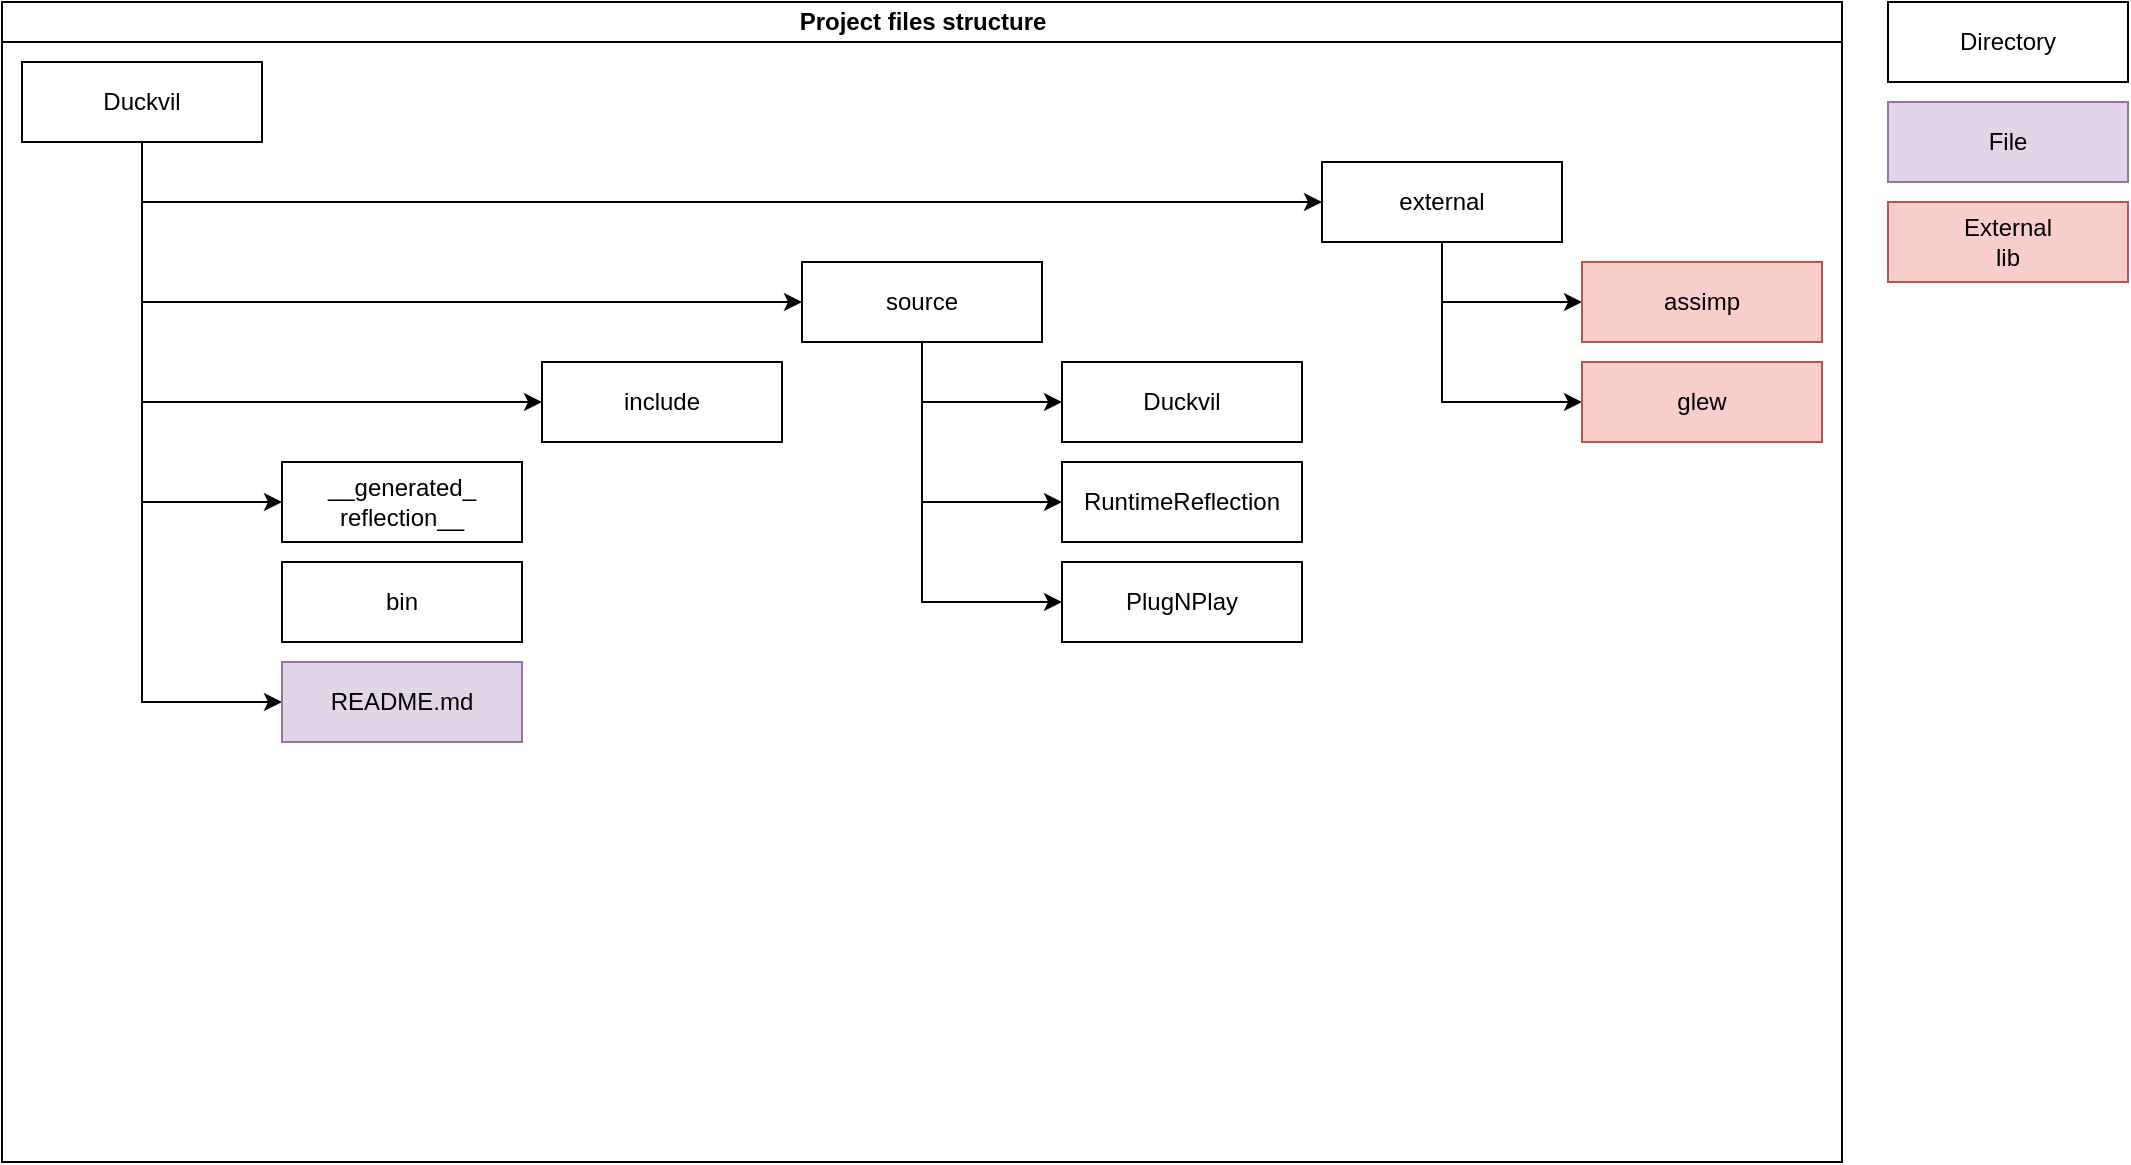 <mxfile version="13.6.8" type="github"><diagram id="ULhpWxFNTIIWzPGshfsr" name="Page-1"><mxGraphModel dx="1695" dy="479" grid="1" gridSize="10" guides="1" tooltips="1" connect="1" arrows="1" fold="1" page="1" pageScale="1" pageWidth="827" pageHeight="1169" math="0" shadow="0"><root><mxCell id="0"/><mxCell id="1" parent="0"/><mxCell id="LlnX-2IG8yPzgnpLX-u9-1" value="Project files structure" style="swimlane;html=1;startSize=20;horizontal=1;containerType=tree;" vertex="1" parent="1"><mxGeometry x="-93" y="20" width="920" height="580" as="geometry"/></mxCell><mxCell id="LlnX-2IG8yPzgnpLX-u9-8" style="edgeStyle=orthogonalEdgeStyle;rounded=0;orthogonalLoop=1;jettySize=auto;html=1;exitX=0.5;exitY=1;exitDx=0;exitDy=0;entryX=0;entryY=0.5;entryDx=0;entryDy=0;" edge="1" parent="LlnX-2IG8yPzgnpLX-u9-1" source="LlnX-2IG8yPzgnpLX-u9-3" target="LlnX-2IG8yPzgnpLX-u9-6"><mxGeometry relative="1" as="geometry"/></mxCell><mxCell id="LlnX-2IG8yPzgnpLX-u9-9" style="edgeStyle=orthogonalEdgeStyle;rounded=0;orthogonalLoop=1;jettySize=auto;html=1;exitX=0.5;exitY=1;exitDx=0;exitDy=0;entryX=0;entryY=0.5;entryDx=0;entryDy=0;" edge="1" parent="LlnX-2IG8yPzgnpLX-u9-1" source="LlnX-2IG8yPzgnpLX-u9-3" target="LlnX-2IG8yPzgnpLX-u9-4"><mxGeometry relative="1" as="geometry"/></mxCell><mxCell id="LlnX-2IG8yPzgnpLX-u9-12" style="edgeStyle=orthogonalEdgeStyle;rounded=0;orthogonalLoop=1;jettySize=auto;html=1;exitX=0.5;exitY=1;exitDx=0;exitDy=0;entryX=0;entryY=0.5;entryDx=0;entryDy=0;" edge="1" parent="LlnX-2IG8yPzgnpLX-u9-1" source="LlnX-2IG8yPzgnpLX-u9-3" target="LlnX-2IG8yPzgnpLX-u9-10"><mxGeometry relative="1" as="geometry"/></mxCell><mxCell id="LlnX-2IG8yPzgnpLX-u9-13" style="edgeStyle=orthogonalEdgeStyle;rounded=0;orthogonalLoop=1;jettySize=auto;html=1;exitX=0.5;exitY=1;exitDx=0;exitDy=0;entryX=0;entryY=0.5;entryDx=0;entryDy=0;" edge="1" parent="LlnX-2IG8yPzgnpLX-u9-1" source="LlnX-2IG8yPzgnpLX-u9-3" target="LlnX-2IG8yPzgnpLX-u9-11"><mxGeometry relative="1" as="geometry"/></mxCell><mxCell id="LlnX-2IG8yPzgnpLX-u9-33" style="edgeStyle=orthogonalEdgeStyle;rounded=0;orthogonalLoop=1;jettySize=auto;html=1;exitX=0.5;exitY=1;exitDx=0;exitDy=0;entryX=0;entryY=0.5;entryDx=0;entryDy=0;" edge="1" parent="LlnX-2IG8yPzgnpLX-u9-1" source="LlnX-2IG8yPzgnpLX-u9-3" target="LlnX-2IG8yPzgnpLX-u9-32"><mxGeometry relative="1" as="geometry"/></mxCell><mxCell id="LlnX-2IG8yPzgnpLX-u9-3" value="Duckvil" style="whiteSpace=wrap;html=1;treeFolding=1;treeMoving=1;newEdgeStyle={&quot;edgeStyle&quot;:&quot;elbowEdgeStyle&quot;,&quot;startArrow&quot;:&quot;none&quot;,&quot;endArrow&quot;:&quot;none&quot;};" vertex="1" parent="LlnX-2IG8yPzgnpLX-u9-1"><mxGeometry x="10" y="30" width="120" height="40" as="geometry"/></mxCell><mxCell id="LlnX-2IG8yPzgnpLX-u9-4" value="README.md" style="whiteSpace=wrap;html=1;treeFolding=1;treeMoving=1;newEdgeStyle={&quot;edgeStyle&quot;:&quot;elbowEdgeStyle&quot;,&quot;startArrow&quot;:&quot;none&quot;,&quot;endArrow&quot;:&quot;none&quot;};fillColor=#e1d5e7;strokeColor=#9673a6;" vertex="1" parent="LlnX-2IG8yPzgnpLX-u9-1"><mxGeometry x="140" y="330" width="120" height="40" as="geometry"/></mxCell><mxCell id="LlnX-2IG8yPzgnpLX-u9-24" style="edgeStyle=orthogonalEdgeStyle;rounded=0;orthogonalLoop=1;jettySize=auto;html=1;exitX=0.5;exitY=1;exitDx=0;exitDy=0;entryX=0;entryY=0.5;entryDx=0;entryDy=0;" edge="1" parent="LlnX-2IG8yPzgnpLX-u9-1" source="LlnX-2IG8yPzgnpLX-u9-6" target="LlnX-2IG8yPzgnpLX-u9-14"><mxGeometry relative="1" as="geometry"/></mxCell><mxCell id="LlnX-2IG8yPzgnpLX-u9-26" style="edgeStyle=orthogonalEdgeStyle;rounded=0;orthogonalLoop=1;jettySize=auto;html=1;exitX=0.5;exitY=1;exitDx=0;exitDy=0;entryX=0;entryY=0.5;entryDx=0;entryDy=0;" edge="1" parent="LlnX-2IG8yPzgnpLX-u9-1" source="LlnX-2IG8yPzgnpLX-u9-6" target="LlnX-2IG8yPzgnpLX-u9-25"><mxGeometry relative="1" as="geometry"/></mxCell><mxCell id="LlnX-2IG8yPzgnpLX-u9-6" value="external" style="whiteSpace=wrap;html=1;treeFolding=1;treeMoving=1;newEdgeStyle={&quot;edgeStyle&quot;:&quot;elbowEdgeStyle&quot;,&quot;startArrow&quot;:&quot;none&quot;,&quot;endArrow&quot;:&quot;none&quot;};" vertex="1" parent="LlnX-2IG8yPzgnpLX-u9-1"><mxGeometry x="660" y="80" width="120" height="40" as="geometry"/></mxCell><mxCell id="LlnX-2IG8yPzgnpLX-u9-27" style="edgeStyle=orthogonalEdgeStyle;rounded=0;orthogonalLoop=1;jettySize=auto;html=1;exitX=0.5;exitY=1;exitDx=0;exitDy=0;entryX=0;entryY=0.5;entryDx=0;entryDy=0;" edge="1" parent="LlnX-2IG8yPzgnpLX-u9-1" source="LlnX-2IG8yPzgnpLX-u9-10" target="LlnX-2IG8yPzgnpLX-u9-22"><mxGeometry relative="1" as="geometry"/></mxCell><mxCell id="LlnX-2IG8yPzgnpLX-u9-29" style="edgeStyle=orthogonalEdgeStyle;rounded=0;orthogonalLoop=1;jettySize=auto;html=1;exitX=0.5;exitY=1;exitDx=0;exitDy=0;entryX=0;entryY=0.5;entryDx=0;entryDy=0;" edge="1" parent="LlnX-2IG8yPzgnpLX-u9-1" source="LlnX-2IG8yPzgnpLX-u9-10" target="LlnX-2IG8yPzgnpLX-u9-28"><mxGeometry relative="1" as="geometry"/></mxCell><mxCell id="LlnX-2IG8yPzgnpLX-u9-31" style="edgeStyle=orthogonalEdgeStyle;rounded=0;orthogonalLoop=1;jettySize=auto;html=1;exitX=0.5;exitY=1;exitDx=0;exitDy=0;entryX=0;entryY=0.5;entryDx=0;entryDy=0;" edge="1" parent="LlnX-2IG8yPzgnpLX-u9-1" source="LlnX-2IG8yPzgnpLX-u9-10" target="LlnX-2IG8yPzgnpLX-u9-30"><mxGeometry relative="1" as="geometry"/></mxCell><mxCell id="LlnX-2IG8yPzgnpLX-u9-10" value="source" style="whiteSpace=wrap;html=1;treeFolding=1;treeMoving=1;newEdgeStyle={&quot;edgeStyle&quot;:&quot;elbowEdgeStyle&quot;,&quot;startArrow&quot;:&quot;none&quot;,&quot;endArrow&quot;:&quot;none&quot;};" vertex="1" parent="LlnX-2IG8yPzgnpLX-u9-1"><mxGeometry x="400" y="130" width="120" height="40" as="geometry"/></mxCell><mxCell id="LlnX-2IG8yPzgnpLX-u9-11" value="include" style="whiteSpace=wrap;html=1;treeFolding=1;treeMoving=1;newEdgeStyle={&quot;edgeStyle&quot;:&quot;elbowEdgeStyle&quot;,&quot;startArrow&quot;:&quot;none&quot;,&quot;endArrow&quot;:&quot;none&quot;};" vertex="1" parent="LlnX-2IG8yPzgnpLX-u9-1"><mxGeometry x="270" y="180" width="120" height="40" as="geometry"/></mxCell><mxCell id="LlnX-2IG8yPzgnpLX-u9-14" value="assimp" style="whiteSpace=wrap;html=1;treeFolding=1;treeMoving=1;newEdgeStyle={&quot;edgeStyle&quot;:&quot;elbowEdgeStyle&quot;,&quot;startArrow&quot;:&quot;none&quot;,&quot;endArrow&quot;:&quot;none&quot;};fillColor=#f8cecc;strokeColor=#b85450;" vertex="1" parent="LlnX-2IG8yPzgnpLX-u9-1"><mxGeometry x="790" y="130" width="120" height="40" as="geometry"/></mxCell><mxCell id="LlnX-2IG8yPzgnpLX-u9-22" value="Duckvil" style="whiteSpace=wrap;html=1;treeFolding=1;treeMoving=1;newEdgeStyle={&quot;edgeStyle&quot;:&quot;elbowEdgeStyle&quot;,&quot;startArrow&quot;:&quot;none&quot;,&quot;endArrow&quot;:&quot;none&quot;};" vertex="1" parent="LlnX-2IG8yPzgnpLX-u9-1"><mxGeometry x="530" y="180" width="120" height="40" as="geometry"/></mxCell><mxCell id="LlnX-2IG8yPzgnpLX-u9-25" value="glew" style="whiteSpace=wrap;html=1;treeFolding=1;treeMoving=1;newEdgeStyle={&quot;edgeStyle&quot;:&quot;elbowEdgeStyle&quot;,&quot;startArrow&quot;:&quot;none&quot;,&quot;endArrow&quot;:&quot;none&quot;};fillColor=#f8cecc;strokeColor=#b85450;" vertex="1" parent="LlnX-2IG8yPzgnpLX-u9-1"><mxGeometry x="790" y="180" width="120" height="40" as="geometry"/></mxCell><mxCell id="LlnX-2IG8yPzgnpLX-u9-28" value="RuntimeReflection" style="whiteSpace=wrap;html=1;treeFolding=1;treeMoving=1;newEdgeStyle={&quot;edgeStyle&quot;:&quot;elbowEdgeStyle&quot;,&quot;startArrow&quot;:&quot;none&quot;,&quot;endArrow&quot;:&quot;none&quot;};" vertex="1" parent="LlnX-2IG8yPzgnpLX-u9-1"><mxGeometry x="530" y="230" width="120" height="40" as="geometry"/></mxCell><mxCell id="LlnX-2IG8yPzgnpLX-u9-30" value="PlugNPlay" style="whiteSpace=wrap;html=1;treeFolding=1;treeMoving=1;newEdgeStyle={&quot;edgeStyle&quot;:&quot;elbowEdgeStyle&quot;,&quot;startArrow&quot;:&quot;none&quot;,&quot;endArrow&quot;:&quot;none&quot;};" vertex="1" parent="LlnX-2IG8yPzgnpLX-u9-1"><mxGeometry x="530" y="280" width="120" height="40" as="geometry"/></mxCell><mxCell id="LlnX-2IG8yPzgnpLX-u9-32" value="&lt;div&gt;__generated_&lt;/div&gt;&lt;div&gt;reflection__&lt;/div&gt;" style="whiteSpace=wrap;html=1;treeFolding=1;treeMoving=1;newEdgeStyle={&quot;edgeStyle&quot;:&quot;elbowEdgeStyle&quot;,&quot;startArrow&quot;:&quot;none&quot;,&quot;endArrow&quot;:&quot;none&quot;};" vertex="1" parent="LlnX-2IG8yPzgnpLX-u9-1"><mxGeometry x="140" y="230" width="120" height="40" as="geometry"/></mxCell><mxCell id="LlnX-2IG8yPzgnpLX-u9-34" value="bin" style="whiteSpace=wrap;html=1;treeFolding=1;treeMoving=1;newEdgeStyle={&quot;edgeStyle&quot;:&quot;elbowEdgeStyle&quot;,&quot;startArrow&quot;:&quot;none&quot;,&quot;endArrow&quot;:&quot;none&quot;};" vertex="1" parent="LlnX-2IG8yPzgnpLX-u9-1"><mxGeometry x="140" y="280" width="120" height="40" as="geometry"/></mxCell><mxCell id="LlnX-2IG8yPzgnpLX-u9-16" value="" style="rounded=0;whiteSpace=wrap;html=1;" vertex="1" parent="1"><mxGeometry x="850" y="20" width="120" height="40" as="geometry"/></mxCell><mxCell id="LlnX-2IG8yPzgnpLX-u9-17" value="Directory" style="text;html=1;strokeColor=none;fillColor=none;align=center;verticalAlign=middle;whiteSpace=wrap;rounded=0;" vertex="1" parent="1"><mxGeometry x="890" y="30" width="40" height="20" as="geometry"/></mxCell><mxCell id="LlnX-2IG8yPzgnpLX-u9-18" value="" style="rounded=0;whiteSpace=wrap;html=1;fillColor=#e1d5e7;strokeColor=#9673a6;" vertex="1" parent="1"><mxGeometry x="850" y="70" width="120" height="40" as="geometry"/></mxCell><mxCell id="LlnX-2IG8yPzgnpLX-u9-19" value="File" style="text;html=1;strokeColor=none;fillColor=none;align=center;verticalAlign=middle;whiteSpace=wrap;rounded=0;" vertex="1" parent="1"><mxGeometry x="890" y="80" width="40" height="20" as="geometry"/></mxCell><mxCell id="LlnX-2IG8yPzgnpLX-u9-20" value="" style="rounded=0;whiteSpace=wrap;html=1;fillColor=#f8cecc;strokeColor=#b85450;" vertex="1" parent="1"><mxGeometry x="850" y="120" width="120" height="40" as="geometry"/></mxCell><mxCell id="LlnX-2IG8yPzgnpLX-u9-21" value="External lib" style="text;html=1;strokeColor=none;fillColor=none;align=center;verticalAlign=middle;whiteSpace=wrap;rounded=0;" vertex="1" parent="1"><mxGeometry x="890" y="130" width="40" height="20" as="geometry"/></mxCell></root></mxGraphModel></diagram></mxfile>